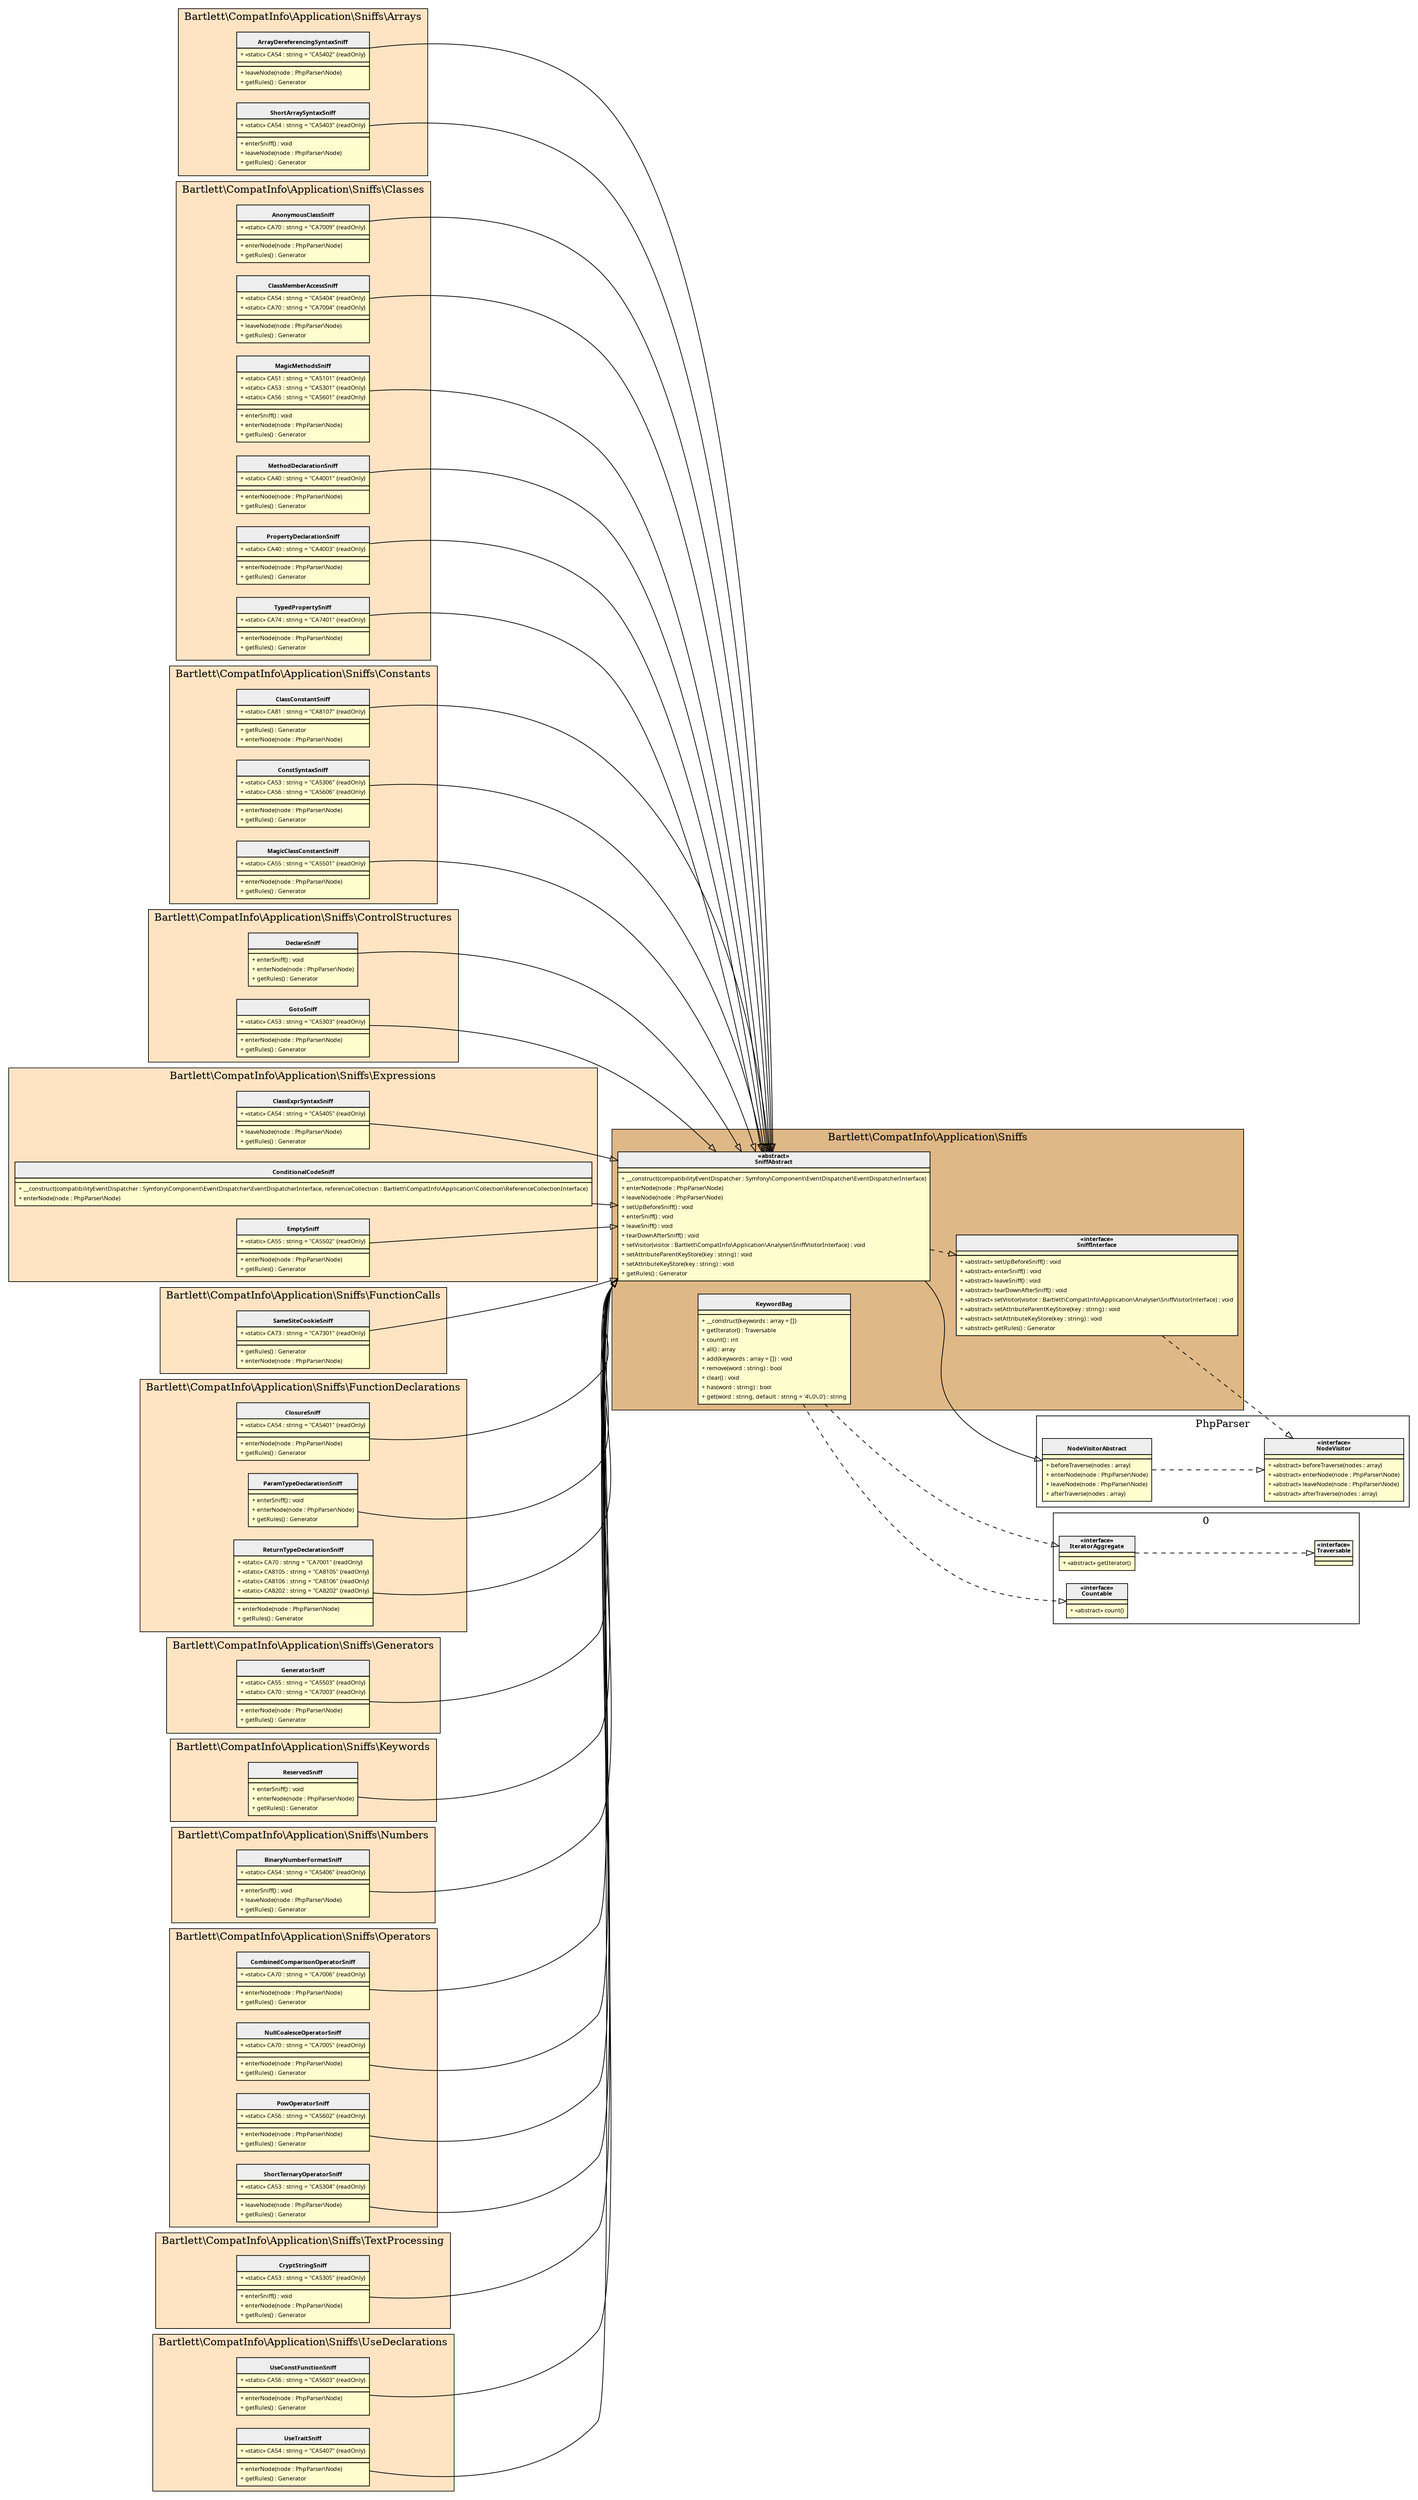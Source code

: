 digraph {
  graph [name="G" overlap="false" rankdir="LR" bgcolor="transparent"]
  node [fontname="Verdana" fontsize=8 shape="none" margin=0 fillcolor="#FEFECE" style="filled"]
  edge [fontname="Verdana" fontsize=8]
  subgraph cluster_0 {
    graph [bgcolor="Bisque"]
    label = "Bartlett\\CompatInfo\\Application\\Sniffs\\Arrays"
    "Bartlett\\CompatInfo\\Application\\Sniffs\\Arrays\\ArrayDereferencingSyntaxSniff" [shape="none" label=<
<table cellspacing="0" border="0" cellborder="1">
    <tr><td bgcolor="#eeeeee"><b><br/>ArrayDereferencingSyntaxSniff</b></td></tr>
    <tr><td><table border="0" cellspacing="0" cellpadding="2">
    <tr><td align="left">+ «static» CA54 : string = "CA5402" {readOnly}</td></tr>
</table></td></tr>
    <tr><td></td></tr>
    <tr><td><table border="0" cellspacing="0" cellpadding="2">
    <tr><td align="left">+ leaveNode(node : PhpParser\\Node)</td></tr>
    <tr><td align="left">+ getRules() : Generator</td></tr>
</table></td></tr>
</table>>]
    "Bartlett\\CompatInfo\\Application\\Sniffs\\Arrays\\ShortArraySyntaxSniff" [shape="none" label=<
<table cellspacing="0" border="0" cellborder="1">
    <tr><td bgcolor="#eeeeee"><b><br/>ShortArraySyntaxSniff</b></td></tr>
    <tr><td><table border="0" cellspacing="0" cellpadding="2">
    <tr><td align="left">+ «static» CA54 : string = "CA5403" {readOnly}</td></tr>
</table></td></tr>
    <tr><td></td></tr>
    <tr><td><table border="0" cellspacing="0" cellpadding="2">
    <tr><td align="left">+ enterSniff() : void</td></tr>
    <tr><td align="left">+ leaveNode(node : PhpParser\\Node)</td></tr>
    <tr><td align="left">+ getRules() : Generator</td></tr>
</table></td></tr>
</table>>]
  }
  subgraph cluster_1 {
    graph [bgcolor="BurlyWood"]
    label = "Bartlett\\CompatInfo\\Application\\Sniffs"
    "Bartlett\\CompatInfo\\Application\\Sniffs\\SniffAbstract" [shape="none" label=<
<table cellspacing="0" border="0" cellborder="1">
    <tr><td bgcolor="#eeeeee"><b>«abstract»<br/>SniffAbstract</b></td></tr>
    <tr><td></td></tr>
    <tr><td><table border="0" cellspacing="0" cellpadding="2">
    <tr><td align="left">+ __construct(compatibilityEventDispatcher : Symfony\\Component\\EventDispatcher\\EventDispatcherInterface)</td></tr>
    <tr><td align="left">+ enterNode(node : PhpParser\\Node)</td></tr>
    <tr><td align="left">+ leaveNode(node : PhpParser\\Node)</td></tr>
    <tr><td align="left">+ setUpBeforeSniff() : void</td></tr>
    <tr><td align="left">+ enterSniff() : void</td></tr>
    <tr><td align="left">+ leaveSniff() : void</td></tr>
    <tr><td align="left">+ tearDownAfterSniff() : void</td></tr>
    <tr><td align="left">+ setVisitor(visitor : Bartlett\\CompatInfo\\Application\\Analyser\\SniffVisitorInterface) : void</td></tr>
    <tr><td align="left">+ setAttributeParentKeyStore(key : string) : void</td></tr>
    <tr><td align="left">+ setAttributeKeyStore(key : string) : void</td></tr>
    <tr><td align="left">+ getRules() : Generator</td></tr>
</table></td></tr>
</table>>]
    "Bartlett\\CompatInfo\\Application\\Sniffs\\SniffInterface" [shape="none" label=<
<table cellspacing="0" border="0" cellborder="1">
    <tr><td bgcolor="#eeeeee"><b>«interface»<br/>SniffInterface</b></td></tr>
    <tr><td></td></tr>
    <tr><td><table border="0" cellspacing="0" cellpadding="2">
    <tr><td align="left">+ «abstract» setUpBeforeSniff() : void</td></tr>
    <tr><td align="left">+ «abstract» enterSniff() : void</td></tr>
    <tr><td align="left">+ «abstract» leaveSniff() : void</td></tr>
    <tr><td align="left">+ «abstract» tearDownAfterSniff() : void</td></tr>
    <tr><td align="left">+ «abstract» setVisitor(visitor : Bartlett\\CompatInfo\\Application\\Analyser\\SniffVisitorInterface) : void</td></tr>
    <tr><td align="left">+ «abstract» setAttributeParentKeyStore(key : string) : void</td></tr>
    <tr><td align="left">+ «abstract» setAttributeKeyStore(key : string) : void</td></tr>
    <tr><td align="left">+ «abstract» getRules() : Generator</td></tr>
</table></td></tr>
</table>>]
    "Bartlett\\CompatInfo\\Application\\Sniffs\\KeywordBag" [shape="none" label=<
<table cellspacing="0" border="0" cellborder="1">
    <tr><td bgcolor="#eeeeee"><b><br/>KeywordBag</b></td></tr>
    <tr><td></td></tr>
    <tr><td><table border="0" cellspacing="0" cellpadding="2">
    <tr><td align="left">+ __construct(keywords : array = [])</td></tr>
    <tr><td align="left">+ getIterator() : Traversable</td></tr>
    <tr><td align="left">+ count() : int</td></tr>
    <tr><td align="left">+ all() : array</td></tr>
    <tr><td align="left">+ add(keywords : array = []) : void</td></tr>
    <tr><td align="left">+ remove(word : string) : bool</td></tr>
    <tr><td align="left">+ clear() : void</td></tr>
    <tr><td align="left">+ has(word : string) : bool</td></tr>
    <tr><td align="left">+ get(word : string, default : string = '4\.0\.0') : string</td></tr>
</table></td></tr>
</table>>]
  }
  subgraph cluster_2 {
    label = "PhpParser"
    "PhpParser\\NodeVisitorAbstract" [shape="none" label=<
<table cellspacing="0" border="0" cellborder="1">
    <tr><td bgcolor="#eeeeee"><b><br/>NodeVisitorAbstract</b></td></tr>
    <tr><td></td></tr>
    <tr><td><table border="0" cellspacing="0" cellpadding="2">
    <tr><td align="left">+ beforeTraverse(nodes : array)</td></tr>
    <tr><td align="left">+ enterNode(node : PhpParser\\Node)</td></tr>
    <tr><td align="left">+ leaveNode(node : PhpParser\\Node)</td></tr>
    <tr><td align="left">+ afterTraverse(nodes : array)</td></tr>
</table></td></tr>
</table>>]
    "PhpParser\\NodeVisitor" [shape="none" label=<
<table cellspacing="0" border="0" cellborder="1">
    <tr><td bgcolor="#eeeeee"><b>«interface»<br/>NodeVisitor</b></td></tr>
    <tr><td></td></tr>
    <tr><td><table border="0" cellspacing="0" cellpadding="2">
    <tr><td align="left">+ «abstract» beforeTraverse(nodes : array)</td></tr>
    <tr><td align="left">+ «abstract» enterNode(node : PhpParser\\Node)</td></tr>
    <tr><td align="left">+ «abstract» leaveNode(node : PhpParser\\Node)</td></tr>
    <tr><td align="left">+ «abstract» afterTraverse(nodes : array)</td></tr>
</table></td></tr>
</table>>]
  }
  subgraph cluster_3 {
    graph [bgcolor="Bisque"]
    label = "Bartlett\\CompatInfo\\Application\\Sniffs\\Classes"
    "Bartlett\\CompatInfo\\Application\\Sniffs\\Classes\\AnonymousClassSniff" [shape="none" label=<
<table cellspacing="0" border="0" cellborder="1">
    <tr><td bgcolor="#eeeeee"><b><br/>AnonymousClassSniff</b></td></tr>
    <tr><td><table border="0" cellspacing="0" cellpadding="2">
    <tr><td align="left">+ «static» CA70 : string = "CA7009" {readOnly}</td></tr>
</table></td></tr>
    <tr><td></td></tr>
    <tr><td><table border="0" cellspacing="0" cellpadding="2">
    <tr><td align="left">+ enterNode(node : PhpParser\\Node)</td></tr>
    <tr><td align="left">+ getRules() : Generator</td></tr>
</table></td></tr>
</table>>]
    "Bartlett\\CompatInfo\\Application\\Sniffs\\Classes\\ClassMemberAccessSniff" [shape="none" label=<
<table cellspacing="0" border="0" cellborder="1">
    <tr><td bgcolor="#eeeeee"><b><br/>ClassMemberAccessSniff</b></td></tr>
    <tr><td><table border="0" cellspacing="0" cellpadding="2">
    <tr><td align="left">+ «static» CA54 : string = "CA5404" {readOnly}</td></tr>
    <tr><td align="left">+ «static» CA70 : string = "CA7004" {readOnly}</td></tr>
</table></td></tr>
    <tr><td></td></tr>
    <tr><td><table border="0" cellspacing="0" cellpadding="2">
    <tr><td align="left">+ leaveNode(node : PhpParser\\Node)</td></tr>
    <tr><td align="left">+ getRules() : Generator</td></tr>
</table></td></tr>
</table>>]
    "Bartlett\\CompatInfo\\Application\\Sniffs\\Classes\\MagicMethodsSniff" [shape="none" label=<
<table cellspacing="0" border="0" cellborder="1">
    <tr><td bgcolor="#eeeeee"><b><br/>MagicMethodsSniff</b></td></tr>
    <tr><td><table border="0" cellspacing="0" cellpadding="2">
    <tr><td align="left">+ «static» CA51 : string = "CA5101" {readOnly}</td></tr>
    <tr><td align="left">+ «static» CA53 : string = "CA5301" {readOnly}</td></tr>
    <tr><td align="left">+ «static» CA56 : string = "CA5601" {readOnly}</td></tr>
</table></td></tr>
    <tr><td></td></tr>
    <tr><td><table border="0" cellspacing="0" cellpadding="2">
    <tr><td align="left">+ enterSniff() : void</td></tr>
    <tr><td align="left">+ enterNode(node : PhpParser\\Node)</td></tr>
    <tr><td align="left">+ getRules() : Generator</td></tr>
</table></td></tr>
</table>>]
    "Bartlett\\CompatInfo\\Application\\Sniffs\\Classes\\MethodDeclarationSniff" [shape="none" label=<
<table cellspacing="0" border="0" cellborder="1">
    <tr><td bgcolor="#eeeeee"><b><br/>MethodDeclarationSniff</b></td></tr>
    <tr><td><table border="0" cellspacing="0" cellpadding="2">
    <tr><td align="left">+ «static» CA40 : string = "CA4001" {readOnly}</td></tr>
</table></td></tr>
    <tr><td></td></tr>
    <tr><td><table border="0" cellspacing="0" cellpadding="2">
    <tr><td align="left">+ enterNode(node : PhpParser\\Node)</td></tr>
    <tr><td align="left">+ getRules() : Generator</td></tr>
</table></td></tr>
</table>>]
    "Bartlett\\CompatInfo\\Application\\Sniffs\\Classes\\PropertyDeclarationSniff" [shape="none" label=<
<table cellspacing="0" border="0" cellborder="1">
    <tr><td bgcolor="#eeeeee"><b><br/>PropertyDeclarationSniff</b></td></tr>
    <tr><td><table border="0" cellspacing="0" cellpadding="2">
    <tr><td align="left">+ «static» CA40 : string = "CA4003" {readOnly}</td></tr>
</table></td></tr>
    <tr><td></td></tr>
    <tr><td><table border="0" cellspacing="0" cellpadding="2">
    <tr><td align="left">+ enterNode(node : PhpParser\\Node)</td></tr>
    <tr><td align="left">+ getRules() : Generator</td></tr>
</table></td></tr>
</table>>]
    "Bartlett\\CompatInfo\\Application\\Sniffs\\Classes\\TypedPropertySniff" [shape="none" label=<
<table cellspacing="0" border="0" cellborder="1">
    <tr><td bgcolor="#eeeeee"><b><br/>TypedPropertySniff</b></td></tr>
    <tr><td><table border="0" cellspacing="0" cellpadding="2">
    <tr><td align="left">+ «static» CA74 : string = "CA7401" {readOnly}</td></tr>
</table></td></tr>
    <tr><td></td></tr>
    <tr><td><table border="0" cellspacing="0" cellpadding="2">
    <tr><td align="left">+ enterNode(node : PhpParser\\Node)</td></tr>
    <tr><td align="left">+ getRules() : Generator</td></tr>
</table></td></tr>
</table>>]
  }
  subgraph cluster_4 {
    graph [bgcolor="Bisque"]
    label = "Bartlett\\CompatInfo\\Application\\Sniffs\\Constants"
    "Bartlett\\CompatInfo\\Application\\Sniffs\\Constants\\ClassConstantSniff" [shape="none" label=<
<table cellspacing="0" border="0" cellborder="1">
    <tr><td bgcolor="#eeeeee"><b><br/>ClassConstantSniff</b></td></tr>
    <tr><td><table border="0" cellspacing="0" cellpadding="2">
    <tr><td align="left">+ «static» CA81 : string = "CA8107" {readOnly}</td></tr>
</table></td></tr>
    <tr><td></td></tr>
    <tr><td><table border="0" cellspacing="0" cellpadding="2">
    <tr><td align="left">+ getRules() : Generator</td></tr>
    <tr><td align="left">+ enterNode(node : PhpParser\\Node)</td></tr>
</table></td></tr>
</table>>]
    "Bartlett\\CompatInfo\\Application\\Sniffs\\Constants\\ConstSyntaxSniff" [shape="none" label=<
<table cellspacing="0" border="0" cellborder="1">
    <tr><td bgcolor="#eeeeee"><b><br/>ConstSyntaxSniff</b></td></tr>
    <tr><td><table border="0" cellspacing="0" cellpadding="2">
    <tr><td align="left">+ «static» CA53 : string = "CA5306" {readOnly}</td></tr>
    <tr><td align="left">+ «static» CA56 : string = "CA5606" {readOnly}</td></tr>
</table></td></tr>
    <tr><td></td></tr>
    <tr><td><table border="0" cellspacing="0" cellpadding="2">
    <tr><td align="left">+ enterNode(node : PhpParser\\Node)</td></tr>
    <tr><td align="left">+ getRules() : Generator</td></tr>
</table></td></tr>
</table>>]
    "Bartlett\\CompatInfo\\Application\\Sniffs\\Constants\\MagicClassConstantSniff" [shape="none" label=<
<table cellspacing="0" border="0" cellborder="1">
    <tr><td bgcolor="#eeeeee"><b><br/>MagicClassConstantSniff</b></td></tr>
    <tr><td><table border="0" cellspacing="0" cellpadding="2">
    <tr><td align="left">+ «static» CA55 : string = "CA5501" {readOnly}</td></tr>
</table></td></tr>
    <tr><td></td></tr>
    <tr><td><table border="0" cellspacing="0" cellpadding="2">
    <tr><td align="left">+ enterNode(node : PhpParser\\Node)</td></tr>
    <tr><td align="left">+ getRules() : Generator</td></tr>
</table></td></tr>
</table>>]
  }
  subgraph cluster_5 {
    graph [bgcolor="Bisque"]
    label = "Bartlett\\CompatInfo\\Application\\Sniffs\\ControlStructures"
    "Bartlett\\CompatInfo\\Application\\Sniffs\\ControlStructures\\DeclareSniff" [shape="none" label=<
<table cellspacing="0" border="0" cellborder="1">
    <tr><td bgcolor="#eeeeee"><b><br/>DeclareSniff</b></td></tr>
    <tr><td></td></tr>
    <tr><td><table border="0" cellspacing="0" cellpadding="2">
    <tr><td align="left">+ enterSniff() : void</td></tr>
    <tr><td align="left">+ enterNode(node : PhpParser\\Node)</td></tr>
    <tr><td align="left">+ getRules() : Generator</td></tr>
</table></td></tr>
</table>>]
    "Bartlett\\CompatInfo\\Application\\Sniffs\\ControlStructures\\GotoSniff" [shape="none" label=<
<table cellspacing="0" border="0" cellborder="1">
    <tr><td bgcolor="#eeeeee"><b><br/>GotoSniff</b></td></tr>
    <tr><td><table border="0" cellspacing="0" cellpadding="2">
    <tr><td align="left">+ «static» CA53 : string = "CA5303" {readOnly}</td></tr>
</table></td></tr>
    <tr><td></td></tr>
    <tr><td><table border="0" cellspacing="0" cellpadding="2">
    <tr><td align="left">+ enterNode(node : PhpParser\\Node)</td></tr>
    <tr><td align="left">+ getRules() : Generator</td></tr>
</table></td></tr>
</table>>]
  }
  subgraph cluster_6 {
    graph [bgcolor="Bisque"]
    label = "Bartlett\\CompatInfo\\Application\\Sniffs\\Expressions"
    "Bartlett\\CompatInfo\\Application\\Sniffs\\Expressions\\ClassExprSyntaxSniff" [shape="none" label=<
<table cellspacing="0" border="0" cellborder="1">
    <tr><td bgcolor="#eeeeee"><b><br/>ClassExprSyntaxSniff</b></td></tr>
    <tr><td><table border="0" cellspacing="0" cellpadding="2">
    <tr><td align="left">+ «static» CA54 : string = "CA5405" {readOnly}</td></tr>
</table></td></tr>
    <tr><td></td></tr>
    <tr><td><table border="0" cellspacing="0" cellpadding="2">
    <tr><td align="left">+ leaveNode(node : PhpParser\\Node)</td></tr>
    <tr><td align="left">+ getRules() : Generator</td></tr>
</table></td></tr>
</table>>]
    "Bartlett\\CompatInfo\\Application\\Sniffs\\Expressions\\ConditionalCodeSniff" [shape="none" label=<
<table cellspacing="0" border="0" cellborder="1">
    <tr><td bgcolor="#eeeeee"><b><br/>ConditionalCodeSniff</b></td></tr>
    <tr><td></td></tr>
    <tr><td><table border="0" cellspacing="0" cellpadding="2">
    <tr><td align="left">+ __construct(compatibilityEventDispatcher : Symfony\\Component\\EventDispatcher\\EventDispatcherInterface, referenceCollection : Bartlett\\CompatInfo\\Application\\Collection\\ReferenceCollectionInterface)</td></tr>
    <tr><td align="left">+ enterNode(node : PhpParser\\Node)</td></tr>
</table></td></tr>
</table>>]
    "Bartlett\\CompatInfo\\Application\\Sniffs\\Expressions\\EmptySniff" [shape="none" label=<
<table cellspacing="0" border="0" cellborder="1">
    <tr><td bgcolor="#eeeeee"><b><br/>EmptySniff</b></td></tr>
    <tr><td><table border="0" cellspacing="0" cellpadding="2">
    <tr><td align="left">+ «static» CA55 : string = "CA5502" {readOnly}</td></tr>
</table></td></tr>
    <tr><td></td></tr>
    <tr><td><table border="0" cellspacing="0" cellpadding="2">
    <tr><td align="left">+ enterNode(node : PhpParser\\Node)</td></tr>
    <tr><td align="left">+ getRules() : Generator</td></tr>
</table></td></tr>
</table>>]
  }
  subgraph cluster_7 {
    graph [bgcolor="Bisque"]
    label = "Bartlett\\CompatInfo\\Application\\Sniffs\\FunctionCalls"
    "Bartlett\\CompatInfo\\Application\\Sniffs\\FunctionCalls\\SameSiteCookieSniff" [shape="none" label=<
<table cellspacing="0" border="0" cellborder="1">
    <tr><td bgcolor="#eeeeee"><b><br/>SameSiteCookieSniff</b></td></tr>
    <tr><td><table border="0" cellspacing="0" cellpadding="2">
    <tr><td align="left">+ «static» CA73 : string = "CA7301" {readOnly}</td></tr>
</table></td></tr>
    <tr><td></td></tr>
    <tr><td><table border="0" cellspacing="0" cellpadding="2">
    <tr><td align="left">+ getRules() : Generator</td></tr>
    <tr><td align="left">+ enterNode(node : PhpParser\\Node)</td></tr>
</table></td></tr>
</table>>]
  }
  subgraph cluster_8 {
    graph [bgcolor="Bisque"]
    label = "Bartlett\\CompatInfo\\Application\\Sniffs\\FunctionDeclarations"
    "Bartlett\\CompatInfo\\Application\\Sniffs\\FunctionDeclarations\\ClosureSniff" [shape="none" label=<
<table cellspacing="0" border="0" cellborder="1">
    <tr><td bgcolor="#eeeeee"><b><br/>ClosureSniff</b></td></tr>
    <tr><td><table border="0" cellspacing="0" cellpadding="2">
    <tr><td align="left">+ «static» CA54 : string = "CA5401" {readOnly}</td></tr>
</table></td></tr>
    <tr><td></td></tr>
    <tr><td><table border="0" cellspacing="0" cellpadding="2">
    <tr><td align="left">+ enterNode(node : PhpParser\\Node)</td></tr>
    <tr><td align="left">+ getRules() : Generator</td></tr>
</table></td></tr>
</table>>]
    "Bartlett\\CompatInfo\\Application\\Sniffs\\FunctionDeclarations\\ParamTypeDeclarationSniff" [shape="none" label=<
<table cellspacing="0" border="0" cellborder="1">
    <tr><td bgcolor="#eeeeee"><b><br/>ParamTypeDeclarationSniff</b></td></tr>
    <tr><td></td></tr>
    <tr><td><table border="0" cellspacing="0" cellpadding="2">
    <tr><td align="left">+ enterSniff() : void</td></tr>
    <tr><td align="left">+ enterNode(node : PhpParser\\Node)</td></tr>
    <tr><td align="left">+ getRules() : Generator</td></tr>
</table></td></tr>
</table>>]
    "Bartlett\\CompatInfo\\Application\\Sniffs\\FunctionDeclarations\\ReturnTypeDeclarationSniff" [shape="none" label=<
<table cellspacing="0" border="0" cellborder="1">
    <tr><td bgcolor="#eeeeee"><b><br/>ReturnTypeDeclarationSniff</b></td></tr>
    <tr><td><table border="0" cellspacing="0" cellpadding="2">
    <tr><td align="left">+ «static» CA70 : string = "CA7001" {readOnly}</td></tr>
    <tr><td align="left">+ «static» CA8105 : string = "CA8105" {readOnly}</td></tr>
    <tr><td align="left">+ «static» CA8106 : string = "CA8106" {readOnly}</td></tr>
    <tr><td align="left">+ «static» CA8202 : string = "CA8202" {readOnly}</td></tr>
</table></td></tr>
    <tr><td></td></tr>
    <tr><td><table border="0" cellspacing="0" cellpadding="2">
    <tr><td align="left">+ enterNode(node : PhpParser\\Node)</td></tr>
    <tr><td align="left">+ getRules() : Generator</td></tr>
</table></td></tr>
</table>>]
  }
  subgraph cluster_9 {
    graph [bgcolor="Bisque"]
    label = "Bartlett\\CompatInfo\\Application\\Sniffs\\Generators"
    "Bartlett\\CompatInfo\\Application\\Sniffs\\Generators\\GeneratorSniff" [shape="none" label=<
<table cellspacing="0" border="0" cellborder="1">
    <tr><td bgcolor="#eeeeee"><b><br/>GeneratorSniff</b></td></tr>
    <tr><td><table border="0" cellspacing="0" cellpadding="2">
    <tr><td align="left">+ «static» CA55 : string = "CA5503" {readOnly}</td></tr>
    <tr><td align="left">+ «static» CA70 : string = "CA7003" {readOnly}</td></tr>
</table></td></tr>
    <tr><td></td></tr>
    <tr><td><table border="0" cellspacing="0" cellpadding="2">
    <tr><td align="left">+ enterNode(node : PhpParser\\Node)</td></tr>
    <tr><td align="left">+ getRules() : Generator</td></tr>
</table></td></tr>
</table>>]
  }
  subgraph cluster_10 {
    graph [bgcolor="Bisque"]
    label = "Bartlett\\CompatInfo\\Application\\Sniffs\\Keywords"
    "Bartlett\\CompatInfo\\Application\\Sniffs\\Keywords\\ReservedSniff" [shape="none" label=<
<table cellspacing="0" border="0" cellborder="1">
    <tr><td bgcolor="#eeeeee"><b><br/>ReservedSniff</b></td></tr>
    <tr><td></td></tr>
    <tr><td><table border="0" cellspacing="0" cellpadding="2">
    <tr><td align="left">+ enterSniff() : void</td></tr>
    <tr><td align="left">+ enterNode(node : PhpParser\\Node)</td></tr>
    <tr><td align="left">+ getRules() : Generator</td></tr>
</table></td></tr>
</table>>]
  }
  subgraph cluster_11 {
    graph [bgcolor="Bisque"]
    label = "Bartlett\\CompatInfo\\Application\\Sniffs\\Numbers"
    "Bartlett\\CompatInfo\\Application\\Sniffs\\Numbers\\BinaryNumberFormatSniff" [shape="none" label=<
<table cellspacing="0" border="0" cellborder="1">
    <tr><td bgcolor="#eeeeee"><b><br/>BinaryNumberFormatSniff</b></td></tr>
    <tr><td><table border="0" cellspacing="0" cellpadding="2">
    <tr><td align="left">+ «static» CA54 : string = "CA5406" {readOnly}</td></tr>
</table></td></tr>
    <tr><td></td></tr>
    <tr><td><table border="0" cellspacing="0" cellpadding="2">
    <tr><td align="left">+ enterSniff() : void</td></tr>
    <tr><td align="left">+ leaveNode(node : PhpParser\\Node)</td></tr>
    <tr><td align="left">+ getRules() : Generator</td></tr>
</table></td></tr>
</table>>]
  }
  subgraph cluster_12 {
    graph [bgcolor="Bisque"]
    label = "Bartlett\\CompatInfo\\Application\\Sniffs\\Operators"
    "Bartlett\\CompatInfo\\Application\\Sniffs\\Operators\\CombinedComparisonOperatorSniff" [shape="none" label=<
<table cellspacing="0" border="0" cellborder="1">
    <tr><td bgcolor="#eeeeee"><b><br/>CombinedComparisonOperatorSniff</b></td></tr>
    <tr><td><table border="0" cellspacing="0" cellpadding="2">
    <tr><td align="left">+ «static» CA70 : string = "CA7006" {readOnly}</td></tr>
</table></td></tr>
    <tr><td></td></tr>
    <tr><td><table border="0" cellspacing="0" cellpadding="2">
    <tr><td align="left">+ enterNode(node : PhpParser\\Node)</td></tr>
    <tr><td align="left">+ getRules() : Generator</td></tr>
</table></td></tr>
</table>>]
    "Bartlett\\CompatInfo\\Application\\Sniffs\\Operators\\NullCoalesceOperatorSniff" [shape="none" label=<
<table cellspacing="0" border="0" cellborder="1">
    <tr><td bgcolor="#eeeeee"><b><br/>NullCoalesceOperatorSniff</b></td></tr>
    <tr><td><table border="0" cellspacing="0" cellpadding="2">
    <tr><td align="left">+ «static» CA70 : string = "CA7005" {readOnly}</td></tr>
</table></td></tr>
    <tr><td></td></tr>
    <tr><td><table border="0" cellspacing="0" cellpadding="2">
    <tr><td align="left">+ enterNode(node : PhpParser\\Node)</td></tr>
    <tr><td align="left">+ getRules() : Generator</td></tr>
</table></td></tr>
</table>>]
    "Bartlett\\CompatInfo\\Application\\Sniffs\\Operators\\PowOperatorSniff" [shape="none" label=<
<table cellspacing="0" border="0" cellborder="1">
    <tr><td bgcolor="#eeeeee"><b><br/>PowOperatorSniff</b></td></tr>
    <tr><td><table border="0" cellspacing="0" cellpadding="2">
    <tr><td align="left">+ «static» CA56 : string = "CA5602" {readOnly}</td></tr>
</table></td></tr>
    <tr><td></td></tr>
    <tr><td><table border="0" cellspacing="0" cellpadding="2">
    <tr><td align="left">+ enterNode(node : PhpParser\\Node)</td></tr>
    <tr><td align="left">+ getRules() : Generator</td></tr>
</table></td></tr>
</table>>]
    "Bartlett\\CompatInfo\\Application\\Sniffs\\Operators\\ShortTernaryOperatorSniff" [shape="none" label=<
<table cellspacing="0" border="0" cellborder="1">
    <tr><td bgcolor="#eeeeee"><b><br/>ShortTernaryOperatorSniff</b></td></tr>
    <tr><td><table border="0" cellspacing="0" cellpadding="2">
    <tr><td align="left">+ «static» CA53 : string = "CA5304" {readOnly}</td></tr>
</table></td></tr>
    <tr><td></td></tr>
    <tr><td><table border="0" cellspacing="0" cellpadding="2">
    <tr><td align="left">+ leaveNode(node : PhpParser\\Node)</td></tr>
    <tr><td align="left">+ getRules() : Generator</td></tr>
</table></td></tr>
</table>>]
  }
  subgraph cluster_13 {
    graph [bgcolor="Bisque"]
    label = "Bartlett\\CompatInfo\\Application\\Sniffs\\TextProcessing"
    "Bartlett\\CompatInfo\\Application\\Sniffs\\TextProcessing\\CryptStringSniff" [shape="none" label=<
<table cellspacing="0" border="0" cellborder="1">
    <tr><td bgcolor="#eeeeee"><b><br/>CryptStringSniff</b></td></tr>
    <tr><td><table border="0" cellspacing="0" cellpadding="2">
    <tr><td align="left">+ «static» CA53 : string = "CA5305" {readOnly}</td></tr>
</table></td></tr>
    <tr><td></td></tr>
    <tr><td><table border="0" cellspacing="0" cellpadding="2">
    <tr><td align="left">+ enterSniff() : void</td></tr>
    <tr><td align="left">+ enterNode(node : PhpParser\\Node)</td></tr>
    <tr><td align="left">+ getRules() : Generator</td></tr>
</table></td></tr>
</table>>]
  }
  subgraph cluster_14 {
    graph [bgcolor="Bisque"]
    label = "Bartlett\\CompatInfo\\Application\\Sniffs\\UseDeclarations"
    "Bartlett\\CompatInfo\\Application\\Sniffs\\UseDeclarations\\UseConstFunctionSniff" [shape="none" label=<
<table cellspacing="0" border="0" cellborder="1">
    <tr><td bgcolor="#eeeeee"><b><br/>UseConstFunctionSniff</b></td></tr>
    <tr><td><table border="0" cellspacing="0" cellpadding="2">
    <tr><td align="left">+ «static» CA56 : string = "CA5603" {readOnly}</td></tr>
</table></td></tr>
    <tr><td></td></tr>
    <tr><td><table border="0" cellspacing="0" cellpadding="2">
    <tr><td align="left">+ enterNode(node : PhpParser\\Node)</td></tr>
    <tr><td align="left">+ getRules() : Generator</td></tr>
</table></td></tr>
</table>>]
    "Bartlett\\CompatInfo\\Application\\Sniffs\\UseDeclarations\\UseTraitSniff" [shape="none" label=<
<table cellspacing="0" border="0" cellborder="1">
    <tr><td bgcolor="#eeeeee"><b><br/>UseTraitSniff</b></td></tr>
    <tr><td><table border="0" cellspacing="0" cellpadding="2">
    <tr><td align="left">+ «static» CA54 : string = "CA5407" {readOnly}</td></tr>
</table></td></tr>
    <tr><td></td></tr>
    <tr><td><table border="0" cellspacing="0" cellpadding="2">
    <tr><td align="left">+ enterNode(node : PhpParser\\Node)</td></tr>
    <tr><td align="left">+ getRules() : Generator</td></tr>
</table></td></tr>
</table>>]
  }
  subgraph cluster_15 {
    label = 0
    "IteratorAggregate" [shape="none" label=<
<table cellspacing="0" border="0" cellborder="1">
    <tr><td bgcolor="#eeeeee"><b>«interface»<br/>IteratorAggregate</b></td></tr>
    <tr><td></td></tr>
    <tr><td><table border="0" cellspacing="0" cellpadding="2">
    <tr><td align="left">+ «abstract» getIterator()</td></tr>
</table></td></tr>
</table>>]
    "Traversable" [shape="none" label=<
<table cellspacing="0" border="0" cellborder="1">
    <tr><td bgcolor="#eeeeee"><b>«interface»<br/>Traversable</b></td></tr>
    <tr><td></td></tr>
    <tr><td></td></tr>
</table>>]
    "Countable" [shape="none" label=<
<table cellspacing="0" border="0" cellborder="1">
    <tr><td bgcolor="#eeeeee"><b>«interface»<br/>Countable</b></td></tr>
    <tr><td></td></tr>
    <tr><td><table border="0" cellspacing="0" cellpadding="2">
    <tr><td align="left">+ «abstract» count()</td></tr>
</table></td></tr>
</table>>]
  }
  "PhpParser\\NodeVisitorAbstract" -> "PhpParser\\NodeVisitor" [arrowhead="empty" style="dashed"]
  "Bartlett\\CompatInfo\\Application\\Sniffs\\SniffAbstract" -> "PhpParser\\NodeVisitorAbstract" [arrowhead="empty" style="filled"]
  "Bartlett\\CompatInfo\\Application\\Sniffs\\SniffInterface" -> "PhpParser\\NodeVisitor" [arrowhead="empty" style="dashed"]
  "Bartlett\\CompatInfo\\Application\\Sniffs\\SniffAbstract" -> "Bartlett\\CompatInfo\\Application\\Sniffs\\SniffInterface" [arrowhead="empty" style="dashed"]
  "Bartlett\\CompatInfo\\Application\\Sniffs\\Arrays\\ArrayDereferencingSyntaxSniff" -> "Bartlett\\CompatInfo\\Application\\Sniffs\\SniffAbstract" [arrowhead="empty" style="filled"]
  "Bartlett\\CompatInfo\\Application\\Sniffs\\Arrays\\ShortArraySyntaxSniff" -> "Bartlett\\CompatInfo\\Application\\Sniffs\\SniffAbstract" [arrowhead="empty" style="filled"]
  "Bartlett\\CompatInfo\\Application\\Sniffs\\Classes\\AnonymousClassSniff" -> "Bartlett\\CompatInfo\\Application\\Sniffs\\SniffAbstract" [arrowhead="empty" style="filled"]
  "Bartlett\\CompatInfo\\Application\\Sniffs\\Classes\\ClassMemberAccessSniff" -> "Bartlett\\CompatInfo\\Application\\Sniffs\\SniffAbstract" [arrowhead="empty" style="filled"]
  "Bartlett\\CompatInfo\\Application\\Sniffs\\Classes\\MagicMethodsSniff" -> "Bartlett\\CompatInfo\\Application\\Sniffs\\SniffAbstract" [arrowhead="empty" style="filled"]
  "Bartlett\\CompatInfo\\Application\\Sniffs\\Classes\\MethodDeclarationSniff" -> "Bartlett\\CompatInfo\\Application\\Sniffs\\SniffAbstract" [arrowhead="empty" style="filled"]
  "Bartlett\\CompatInfo\\Application\\Sniffs\\Classes\\PropertyDeclarationSniff" -> "Bartlett\\CompatInfo\\Application\\Sniffs\\SniffAbstract" [arrowhead="empty" style="filled"]
  "Bartlett\\CompatInfo\\Application\\Sniffs\\Classes\\TypedPropertySniff" -> "Bartlett\\CompatInfo\\Application\\Sniffs\\SniffAbstract" [arrowhead="empty" style="filled"]
  "Bartlett\\CompatInfo\\Application\\Sniffs\\Constants\\ClassConstantSniff" -> "Bartlett\\CompatInfo\\Application\\Sniffs\\SniffAbstract" [arrowhead="empty" style="filled"]
  "Bartlett\\CompatInfo\\Application\\Sniffs\\Constants\\ConstSyntaxSniff" -> "Bartlett\\CompatInfo\\Application\\Sniffs\\SniffAbstract" [arrowhead="empty" style="filled"]
  "Bartlett\\CompatInfo\\Application\\Sniffs\\Constants\\MagicClassConstantSniff" -> "Bartlett\\CompatInfo\\Application\\Sniffs\\SniffAbstract" [arrowhead="empty" style="filled"]
  "Bartlett\\CompatInfo\\Application\\Sniffs\\ControlStructures\\DeclareSniff" -> "Bartlett\\CompatInfo\\Application\\Sniffs\\SniffAbstract" [arrowhead="empty" style="filled"]
  "Bartlett\\CompatInfo\\Application\\Sniffs\\ControlStructures\\GotoSniff" -> "Bartlett\\CompatInfo\\Application\\Sniffs\\SniffAbstract" [arrowhead="empty" style="filled"]
  "Bartlett\\CompatInfo\\Application\\Sniffs\\Expressions\\ClassExprSyntaxSniff" -> "Bartlett\\CompatInfo\\Application\\Sniffs\\SniffAbstract" [arrowhead="empty" style="filled"]
  "Bartlett\\CompatInfo\\Application\\Sniffs\\Expressions\\ConditionalCodeSniff" -> "Bartlett\\CompatInfo\\Application\\Sniffs\\SniffAbstract" [arrowhead="empty" style="filled"]
  "Bartlett\\CompatInfo\\Application\\Sniffs\\Expressions\\EmptySniff" -> "Bartlett\\CompatInfo\\Application\\Sniffs\\SniffAbstract" [arrowhead="empty" style="filled"]
  "Bartlett\\CompatInfo\\Application\\Sniffs\\FunctionCalls\\SameSiteCookieSniff" -> "Bartlett\\CompatInfo\\Application\\Sniffs\\SniffAbstract" [arrowhead="empty" style="filled"]
  "Bartlett\\CompatInfo\\Application\\Sniffs\\FunctionDeclarations\\ClosureSniff" -> "Bartlett\\CompatInfo\\Application\\Sniffs\\SniffAbstract" [arrowhead="empty" style="filled"]
  "Bartlett\\CompatInfo\\Application\\Sniffs\\FunctionDeclarations\\ParamTypeDeclarationSniff" -> "Bartlett\\CompatInfo\\Application\\Sniffs\\SniffAbstract" [arrowhead="empty" style="filled"]
  "Bartlett\\CompatInfo\\Application\\Sniffs\\FunctionDeclarations\\ReturnTypeDeclarationSniff" -> "Bartlett\\CompatInfo\\Application\\Sniffs\\SniffAbstract" [arrowhead="empty" style="filled"]
  "Bartlett\\CompatInfo\\Application\\Sniffs\\Generators\\GeneratorSniff" -> "Bartlett\\CompatInfo\\Application\\Sniffs\\SniffAbstract" [arrowhead="empty" style="filled"]
  "Bartlett\\CompatInfo\\Application\\Sniffs\\Keywords\\ReservedSniff" -> "Bartlett\\CompatInfo\\Application\\Sniffs\\SniffAbstract" [arrowhead="empty" style="filled"]
  "Bartlett\\CompatInfo\\Application\\Sniffs\\Numbers\\BinaryNumberFormatSniff" -> "Bartlett\\CompatInfo\\Application\\Sniffs\\SniffAbstract" [arrowhead="empty" style="filled"]
  "Bartlett\\CompatInfo\\Application\\Sniffs\\Operators\\CombinedComparisonOperatorSniff" -> "Bartlett\\CompatInfo\\Application\\Sniffs\\SniffAbstract" [arrowhead="empty" style="filled"]
  "Bartlett\\CompatInfo\\Application\\Sniffs\\Operators\\NullCoalesceOperatorSniff" -> "Bartlett\\CompatInfo\\Application\\Sniffs\\SniffAbstract" [arrowhead="empty" style="filled"]
  "Bartlett\\CompatInfo\\Application\\Sniffs\\Operators\\PowOperatorSniff" -> "Bartlett\\CompatInfo\\Application\\Sniffs\\SniffAbstract" [arrowhead="empty" style="filled"]
  "Bartlett\\CompatInfo\\Application\\Sniffs\\Operators\\ShortTernaryOperatorSniff" -> "Bartlett\\CompatInfo\\Application\\Sniffs\\SniffAbstract" [arrowhead="empty" style="filled"]
  "Bartlett\\CompatInfo\\Application\\Sniffs\\TextProcessing\\CryptStringSniff" -> "Bartlett\\CompatInfo\\Application\\Sniffs\\SniffAbstract" [arrowhead="empty" style="filled"]
  "Bartlett\\CompatInfo\\Application\\Sniffs\\UseDeclarations\\UseConstFunctionSniff" -> "Bartlett\\CompatInfo\\Application\\Sniffs\\SniffAbstract" [arrowhead="empty" style="filled"]
  "Bartlett\\CompatInfo\\Application\\Sniffs\\UseDeclarations\\UseTraitSniff" -> "Bartlett\\CompatInfo\\Application\\Sniffs\\SniffAbstract" [arrowhead="empty" style="filled"]
  "IteratorAggregate" -> "Traversable" [arrowhead="empty" style="dashed"]
  "Bartlett\\CompatInfo\\Application\\Sniffs\\KeywordBag" -> "IteratorAggregate" [arrowhead="empty" style="dashed"]
  "Bartlett\\CompatInfo\\Application\\Sniffs\\KeywordBag" -> "Countable" [arrowhead="empty" style="dashed"]
}
